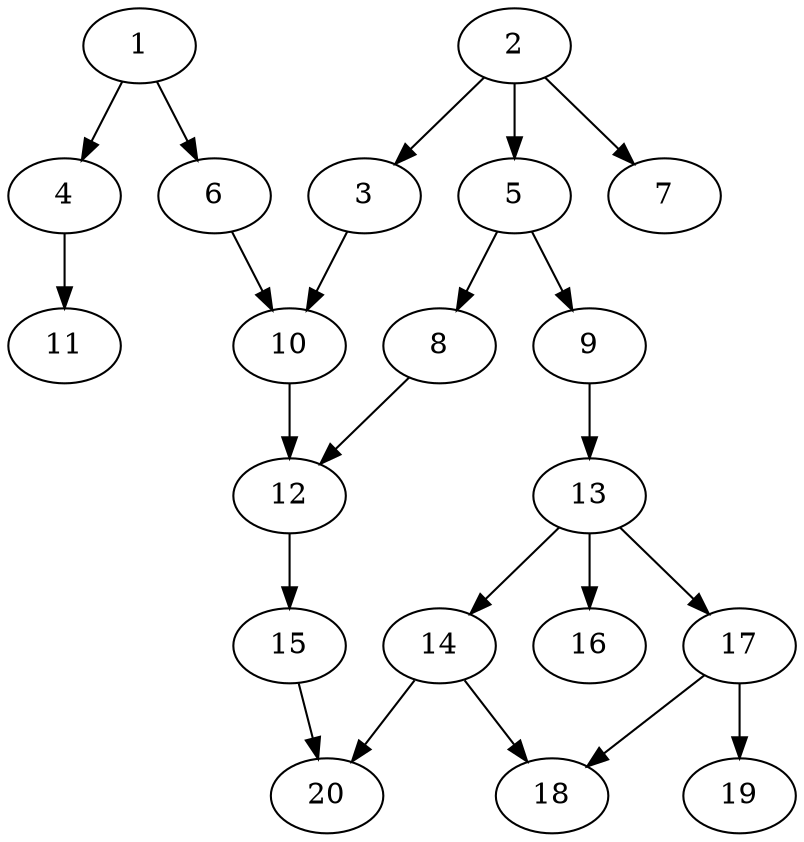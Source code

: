 // DAG automatically generated by daggen at Sat Jul 27 15:37:47 2019
// ./daggen --dot -n 20 --ccr 0.4 --fat 0.5 --regular 0.5 --density 0.4 --mindata 5242880 --maxdata 52428800 
digraph G {
  1 [size="23628800", alpha="0.08", expect_size="9451520"] 
  1 -> 4 [size ="9451520"]
  1 -> 6 [size ="9451520"]
  2 [size="66083840", alpha="0.12", expect_size="26433536"] 
  2 -> 3 [size ="26433536"]
  2 -> 5 [size ="26433536"]
  2 -> 7 [size ="26433536"]
  3 [size="87823360", alpha="0.04", expect_size="35129344"] 
  3 -> 10 [size ="35129344"]
  4 [size="98263040", alpha="0.19", expect_size="39305216"] 
  4 -> 11 [size ="39305216"]
  5 [size="64898560", alpha="0.12", expect_size="25959424"] 
  5 -> 8 [size ="25959424"]
  5 -> 9 [size ="25959424"]
  6 [size="117066240", alpha="0.06", expect_size="46826496"] 
  6 -> 10 [size ="46826496"]
  7 [size="73123840", alpha="0.02", expect_size="29249536"] 
  8 [size="125253120", alpha="0.02", expect_size="50101248"] 
  8 -> 12 [size ="50101248"]
  9 [size="70970880", alpha="0.19", expect_size="28388352"] 
  9 -> 13 [size ="28388352"]
  10 [size="17231360", alpha="0.13", expect_size="6892544"] 
  10 -> 12 [size ="6892544"]
  11 [size="82664960", alpha="0.04", expect_size="33065984"] 
  12 [size="128355840", alpha="0.03", expect_size="51342336"] 
  12 -> 15 [size ="51342336"]
  13 [size="78981120", alpha="0.17", expect_size="31592448"] 
  13 -> 14 [size ="31592448"]
  13 -> 16 [size ="31592448"]
  13 -> 17 [size ="31592448"]
  14 [size="100628480", alpha="0.12", expect_size="40251392"] 
  14 -> 18 [size ="40251392"]
  14 -> 20 [size ="40251392"]
  15 [size="92546560", alpha="0.02", expect_size="37018624"] 
  15 -> 20 [size ="37018624"]
  16 [size="46965760", alpha="0.04", expect_size="18786304"] 
  17 [size="81546240", alpha="0.14", expect_size="32618496"] 
  17 -> 18 [size ="32618496"]
  17 -> 19 [size ="32618496"]
  18 [size="94277120", alpha="0.05", expect_size="37710848"] 
  19 [size="103539200", alpha="0.01", expect_size="41415680"] 
  20 [size="98321920", alpha="0.01", expect_size="39328768"] 
}
